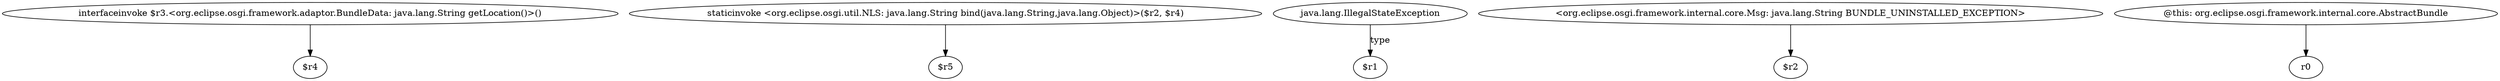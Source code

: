 digraph g {
0[label="interfaceinvoke $r3.<org.eclipse.osgi.framework.adaptor.BundleData: java.lang.String getLocation()>()"]
1[label="$r4"]
0->1[label=""]
2[label="staticinvoke <org.eclipse.osgi.util.NLS: java.lang.String bind(java.lang.String,java.lang.Object)>($r2, $r4)"]
3[label="$r5"]
2->3[label=""]
4[label="java.lang.IllegalStateException"]
5[label="$r1"]
4->5[label="type"]
6[label="<org.eclipse.osgi.framework.internal.core.Msg: java.lang.String BUNDLE_UNINSTALLED_EXCEPTION>"]
7[label="$r2"]
6->7[label=""]
8[label="@this: org.eclipse.osgi.framework.internal.core.AbstractBundle"]
9[label="r0"]
8->9[label=""]
}